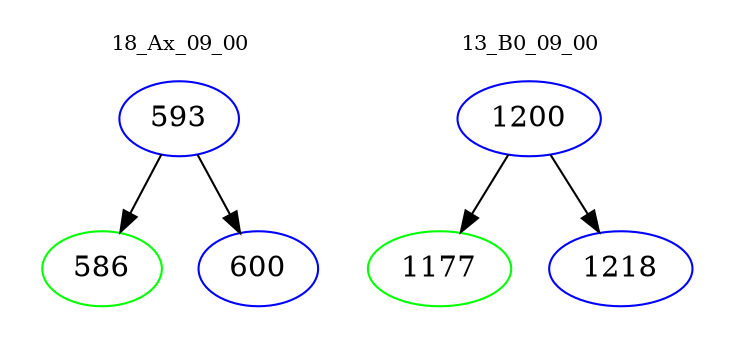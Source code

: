 digraph{
subgraph cluster_0 {
color = white
label = "18_Ax_09_00";
fontsize=10;
T0_593 [label="593", color="blue"]
T0_593 -> T0_586 [color="black"]
T0_586 [label="586", color="green"]
T0_593 -> T0_600 [color="black"]
T0_600 [label="600", color="blue"]
}
subgraph cluster_1 {
color = white
label = "13_B0_09_00";
fontsize=10;
T1_1200 [label="1200", color="blue"]
T1_1200 -> T1_1177 [color="black"]
T1_1177 [label="1177", color="green"]
T1_1200 -> T1_1218 [color="black"]
T1_1218 [label="1218", color="blue"]
}
}
